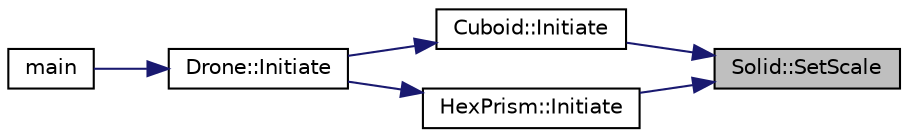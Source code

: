 digraph "Solid::SetScale"
{
 // LATEX_PDF_SIZE
  edge [fontname="Helvetica",fontsize="10",labelfontname="Helvetica",labelfontsize="10"];
  node [fontname="Helvetica",fontsize="10",shape=record];
  rankdir="RL";
  Node1 [label="Solid::SetScale",height=0.2,width=0.4,color="black", fillcolor="grey75", style="filled", fontcolor="black",tooltip="Ustawianie wektora skali."];
  Node1 -> Node2 [dir="back",color="midnightblue",fontsize="10",style="solid",fontname="Helvetica"];
  Node2 [label="Cuboid::Initiate",height=0.2,width=0.4,color="black", fillcolor="white", style="filled",URL="$class_cuboid.html#a01d1409a03e81d9b09d375a21e344378",tooltip="Tworzenie prostopadłościanu według bryły wzorcowej i skali."];
  Node2 -> Node3 [dir="back",color="midnightblue",fontsize="10",style="solid",fontname="Helvetica"];
  Node3 [label="Drone::Initiate",height=0.2,width=0.4,color="black", fillcolor="white", style="filled",URL="$class_drone.html#a253877d4597440f429beb275d5f21e59",tooltip="Tworzenie drona według brył wzorcowych jego elementów, współrzędnych położenia i kątu obrotu."];
  Node3 -> Node4 [dir="back",color="midnightblue",fontsize="10",style="solid",fontname="Helvetica"];
  Node4 [label="main",height=0.2,width=0.4,color="black", fillcolor="white", style="filled",URL="$app_2main_8cpp.html#ae66f6b31b5ad750f1fe042a706a4e3d4",tooltip=" "];
  Node1 -> Node5 [dir="back",color="midnightblue",fontsize="10",style="solid",fontname="Helvetica"];
  Node5 [label="HexPrism::Initiate",height=0.2,width=0.4,color="black", fillcolor="white", style="filled",URL="$class_hex_prism.html#aec88834af5a6432bfdf184d65fa7d21d",tooltip="Tworzenie graniastosłupa według bryły wzorcowej i skali."];
  Node5 -> Node3 [dir="back",color="midnightblue",fontsize="10",style="solid",fontname="Helvetica"];
}
